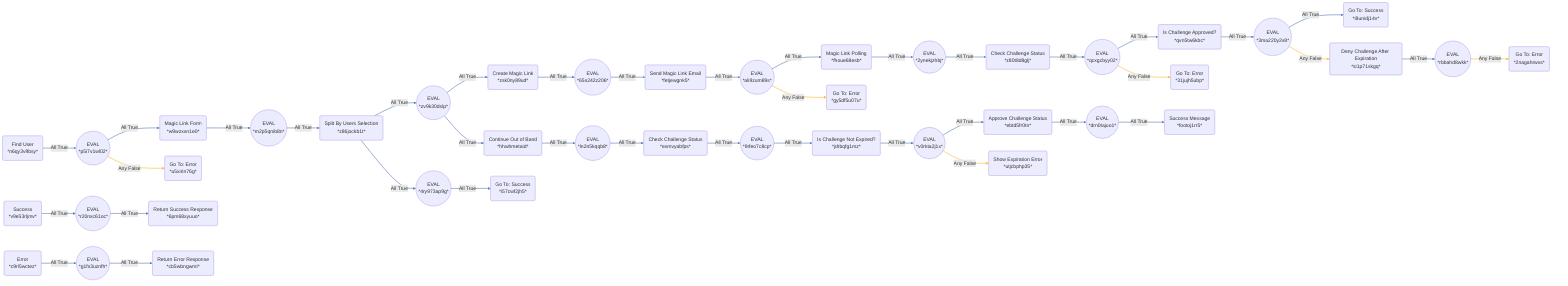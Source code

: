 flowchart LR
    n6qy3v9bsy("Find User<br>*n6qy3v9bsy*") -- All True --> p5i7v1wl02(("EVAL<br>*p5i7v1wl02*"))
    p5i7v1wl02(("EVAL<br>*p5i7v1wl02*")) -- All True --> w9wzxxn1e0("Magic Link Form<br>*w9wzxxn1e0*")
    w9wzxxn1e0("Magic Link Form<br>*w9wzxxn1e0*") -- All True --> m2p5qnib8n(("EVAL<br>*m2p5qnib8n*"))
    m2p5qnib8n(("EVAL<br>*m2p5qnib8n*")) -- All True --> z86jockb1t("Split By Users Selection <br>*z86jockb1t*")
    z86jockb1t("Split By Users Selection <br>*z86jockb1t*") -- All True --> zv9k30dslp(("EVAL<br>*zv9k30dslp*"))
    zv9k30dslp(("EVAL<br>*zv9k30dslp*")) -- All True --> zsk0ny89ud("Create Magic Link<br>*zsk0ny89ud*")
    zsk0ny89ud("Create Magic Link<br>*zsk0ny89ud*") -- All True --> 65s242z206(("EVAL<br>*65s242z206*"))
    65s242z206(("EVAL<br>*65s242z206*")) -- All True --> fetjewgnk5("Send Magic Link Email<br>*fetjewgnk5*")
    fetjewgnk5("Send Magic Link Email<br>*fetjewgnk5*") -- All True --> ali9zum89s(("EVAL<br>*ali9zum89s*"))
    ali9zum89s(("EVAL<br>*ali9zum89s*")) -- All True --> fhoue68esb("Magic Link Polling<br>*fhoue68esb*")
    fhoue68esb("Magic Link Polling<br>*fhoue68esb*") -- All True --> 2ynekjzhbj(("EVAL<br>*2ynekjzhbj*"))
    2ynekjzhbj(("EVAL<br>*2ynekjzhbj*")) -- All True --> z80t8d8glj("Check Challenge Status<br>*z80t8d8glj*")
    z80t8d8glj("Check Challenge Status<br>*z80t8d8glj*") -- All True --> qcxgcbyy02(("EVAL<br>*qcxgcbyy02*"))
    qcxgcbyy02(("EVAL<br>*qcxgcbyy02*")) -- All True --> qvn5tw6kbc("Is Challenge Approved?<br>*qvn5tw6kbc*")
    qvn5tw6kbc("Is Challenge Approved?<br>*qvn5tw6kbc*") -- All True --> 3ma220y2v8(("EVAL<br>*3ma220y2v8*"))
    3ma220y2v8(("EVAL<br>*3ma220y2v8*")) -- All True --> i8unidj14v("Go To: Success <br>*i8unidj14v*")
    3ma220y2v8(("EVAL<br>*3ma220y2v8*")) -- Any False --> si1p71skgq("Deny Challenge After Expiration<br>*si1p71skgq*")
    si1p71skgq("Deny Challenge After Expiration<br>*si1p71skgq*") -- All True --> rbbahd8wkk(("EVAL<br>*rbbahd8wkk*"))
    rbbahd8wkk(("EVAL<br>*rbbahd8wkk*")) -- Any False --> 2nagahrwxs("Go To: Error<br>*2nagahrwxs*")
    qcxgcbyy02(("EVAL<br>*qcxgcbyy02*")) -- Any False --> 31jujh5ubp("Go To: Error<br>*31jujh5ubp*")
    ali9zum89s(("EVAL<br>*ali9zum89s*")) -- Any False --> gy5df5u07u("Go To: Error<br>*gy5df5u07u*")
    zv9k30dslp(("EVAL<br>*zv9k30dslp*")) -- All True --> hhwhmetaid("Continue Out of Band<br>*hhwhmetaid*")
    hhwhmetaid("Continue Out of Band<br>*hhwhmetaid*") -- All True --> ln2n5kqqb8(("EVAL<br>*ln2n5kqqb8*"))
    ln2n5kqqb8(("EVAL<br>*ln2n5kqqb8*")) -- All True --> exmvyabfps("Check Challenge Status<br>*exmvyabfps*")
    exmvyabfps("Check Challenge Status<br>*exmvyabfps*") -- All True --> 9rfeo7c8cp(("EVAL<br>*9rfeo7c8cp*"))
    9rfeo7c8cp(("EVAL<br>*9rfeo7c8cp*")) -- All True --> jdrbqfg1mz("Is Challenge Not Expired?<br>*jdrbqfg1mz*")
    jdrbqfg1mz("Is Challenge Not Expired?<br>*jdrbqfg1mz*") -- All True --> v0rkta2j1x(("EVAL<br>*v0rkta2j1x*"))
    v0rkta2j1x(("EVAL<br>*v0rkta2j1x*")) -- All True --> ebtd5fr0tn("Approve Challenge Status<br>*ebtd5fr0tn*")
    ebtd5fr0tn("Approve Challenge Status<br>*ebtd5fr0tn*") -- All True --> drn0tajuo1(("EVAL<br>*drn0tajuo1*"))
    drn0tajuo1(("EVAL<br>*drn0tajuo1*")) -- All True --> footoj1rr5("Success Message<br>*footoj1rr5*")
    v0rkta2j1x(("EVAL<br>*v0rkta2j1x*")) -- Any False --> utjcbphp35("Show Expiration Error<br>*utjcbphp35*")
    z86jockb1t("Split By Users Selection <br>*z86jockb1t*") -- All True --> 4ry973ap9g(("EVAL<br>*4ry973ap9g*"))
    4ry973ap9g(("EVAL<br>*4ry973ap9g*")) -- All True --> i57cwf2jh5("Go To: Success <br>*i57cwf2jh5*")
    p5i7v1wl02(("EVAL<br>*p5i7v1wl02*")) -- Any False --> u5xirin76g("Go To: Error<br>*u5xirin76g*")
    v9e53rljmv("Success <br>*v9e53rljmv*") -- All True --> r20nxc61oc(("EVAL<br>*r20nxc61oc*"))
    r20nxc61oc(("EVAL<br>*r20nxc61oc*")) -- All True --> 6pm68xyuuo("Return Success Response<br>*6pm68xyuuo*")
    c9rl5wctez("Error<br>*c9rl5wctez*") -- All True --> g1fs3uznfh(("EVAL<br>*g1fs3uznfh*"))
    g1fs3uznfh(("EVAL<br>*g1fs3uznfh*")) -- All True --> cb5wbngwml("Return Error Response<br>*cb5wbngwml*")

    linkStyle 0 stroke:#5F84BB,stroke-width:2px;
    linkStyle 1 stroke:#5F84BB,stroke-width:2px;
    linkStyle 2 stroke:#5F84BB,stroke-width:2px;
    linkStyle 3 stroke:#5F84BB,stroke-width:2px;
    linkStyle 4 stroke:#5F84BB,stroke-width:2px;
    linkStyle 5 stroke:#5F84BB,stroke-width:2px;
    linkStyle 6 stroke:#5F84BB,stroke-width:2px;
    linkStyle 7 stroke:#5F84BB,stroke-width:2px;
    linkStyle 8 stroke:#5F84BB,stroke-width:2px;
    linkStyle 9 stroke:#5F84BB,stroke-width:2px;
    linkStyle 10 stroke:#5F84BB,stroke-width:2px;
    linkStyle 11 stroke:#5F84BB,stroke-width:2px;
    linkStyle 12 stroke:#5F84BB,stroke-width:2px;
    linkStyle 13 stroke:#5F84BB,stroke-width:2px;
    linkStyle 14 stroke:#5F84BB,stroke-width:2px;
    linkStyle 15 stroke:#5F84BB,stroke-width:2px;
    linkStyle 16 stroke:#FCBC3E,stroke-width:2px;
    linkStyle 17 stroke:#5F84BB,stroke-width:2px;
    linkStyle 18 stroke:#FCBC3E,stroke-width:2px;
    linkStyle 19 stroke:#FCBC3E,stroke-width:2px;
    linkStyle 20 stroke:#FCBC3E,stroke-width:2px;
    linkStyle 21 stroke:#5F84BB,stroke-width:2px;
    linkStyle 22 stroke:#5F84BB,stroke-width:2px;
    linkStyle 23 stroke:#5F84BB,stroke-width:2px;
    linkStyle 24 stroke:#5F84BB,stroke-width:2px;
    linkStyle 25 stroke:#5F84BB,stroke-width:2px;
    linkStyle 26 stroke:#5F84BB,stroke-width:2px;
    linkStyle 27 stroke:#5F84BB,stroke-width:2px;
    linkStyle 28 stroke:#5F84BB,stroke-width:2px;
    linkStyle 29 stroke:#5F84BB,stroke-width:2px;
    linkStyle 30 stroke:#FCBC3E,stroke-width:2px;
    linkStyle 31 stroke:#5F84BB,stroke-width:2px;
    linkStyle 32 stroke:#5F84BB,stroke-width:2px;
    linkStyle 33 stroke:#FCBC3E,stroke-width:2px;
    linkStyle 34 stroke:#5F84BB,stroke-width:2px;
    linkStyle 35 stroke:#5F84BB,stroke-width:2px;
    linkStyle 36 stroke:#5F84BB,stroke-width:2px;
    linkStyle 37 stroke:#5F84BB,stroke-width:2px;